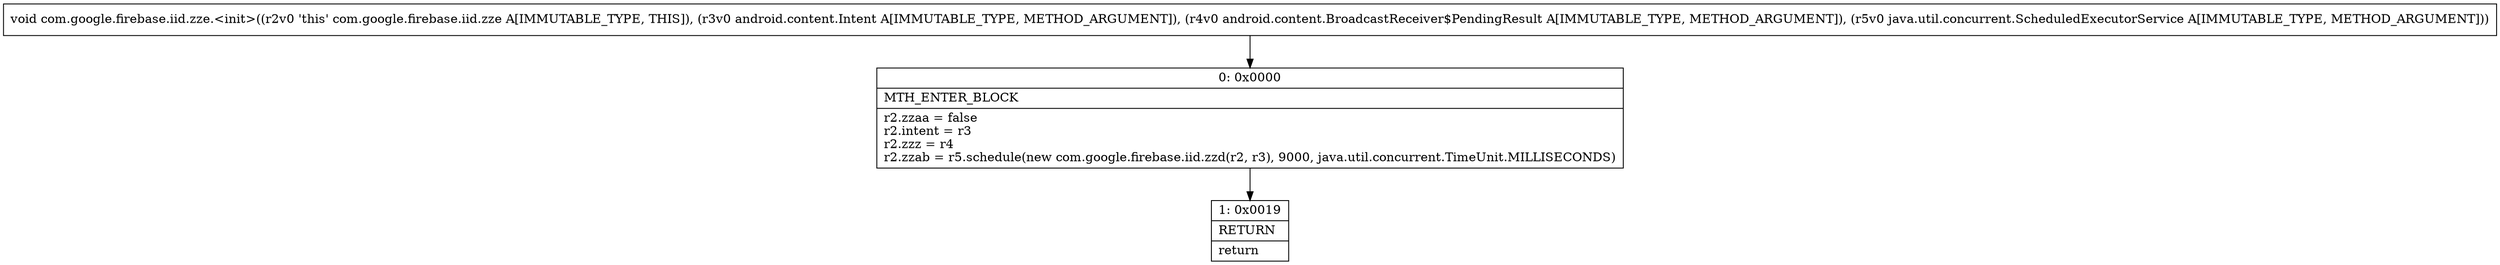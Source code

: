 digraph "CFG forcom.google.firebase.iid.zze.\<init\>(Landroid\/content\/Intent;Landroid\/content\/BroadcastReceiver$PendingResult;Ljava\/util\/concurrent\/ScheduledExecutorService;)V" {
Node_0 [shape=record,label="{0\:\ 0x0000|MTH_ENTER_BLOCK\l|r2.zzaa = false\lr2.intent = r3\lr2.zzz = r4\lr2.zzab = r5.schedule(new com.google.firebase.iid.zzd(r2, r3), 9000, java.util.concurrent.TimeUnit.MILLISECONDS)\l}"];
Node_1 [shape=record,label="{1\:\ 0x0019|RETURN\l|return\l}"];
MethodNode[shape=record,label="{void com.google.firebase.iid.zze.\<init\>((r2v0 'this' com.google.firebase.iid.zze A[IMMUTABLE_TYPE, THIS]), (r3v0 android.content.Intent A[IMMUTABLE_TYPE, METHOD_ARGUMENT]), (r4v0 android.content.BroadcastReceiver$PendingResult A[IMMUTABLE_TYPE, METHOD_ARGUMENT]), (r5v0 java.util.concurrent.ScheduledExecutorService A[IMMUTABLE_TYPE, METHOD_ARGUMENT])) }"];
MethodNode -> Node_0;
Node_0 -> Node_1;
}

